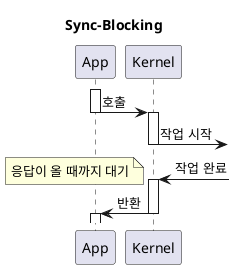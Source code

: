 
@startuml
title Sync-Blocking

' Sync          : 순차 작업 O (Start -> A -> B -> End)
' Async         : 순차 작업 X (Start -> A, B -> End)

' Blocking      : 작업 완료까지 대기 O (제어권을 넘기고, 스레드 차단)
' Non-Blocking  : 작업 완료까지 대기 X (제어권 바로 반환)

participant App
participant Kernel

activate App
App -> Kernel --++ : 호출

Kernel -> --++ : 작업 시작
Kernel <- ++-- : 작업 완료

note left
    응답이 올 때까지 대기
end note

Kernel -> App --++  : 반환

@enduml